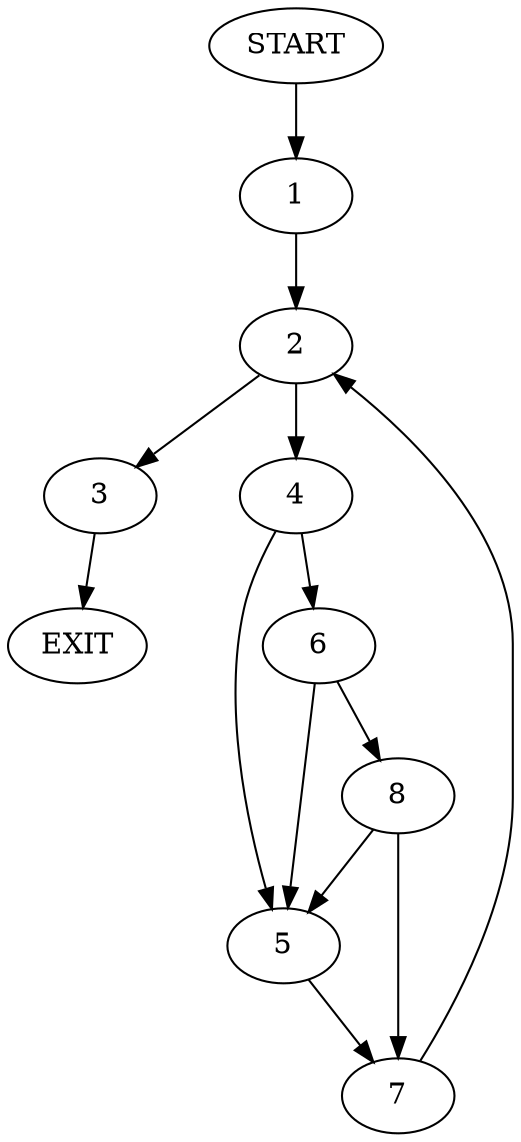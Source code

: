 digraph {
0 [label="START"]
9 [label="EXIT"]
0 -> 1
1 -> 2
2 -> 3
2 -> 4
3 -> 9
4 -> 5
4 -> 6
5 -> 7
6 -> 5
6 -> 8
8 -> 5
8 -> 7
7 -> 2
}
